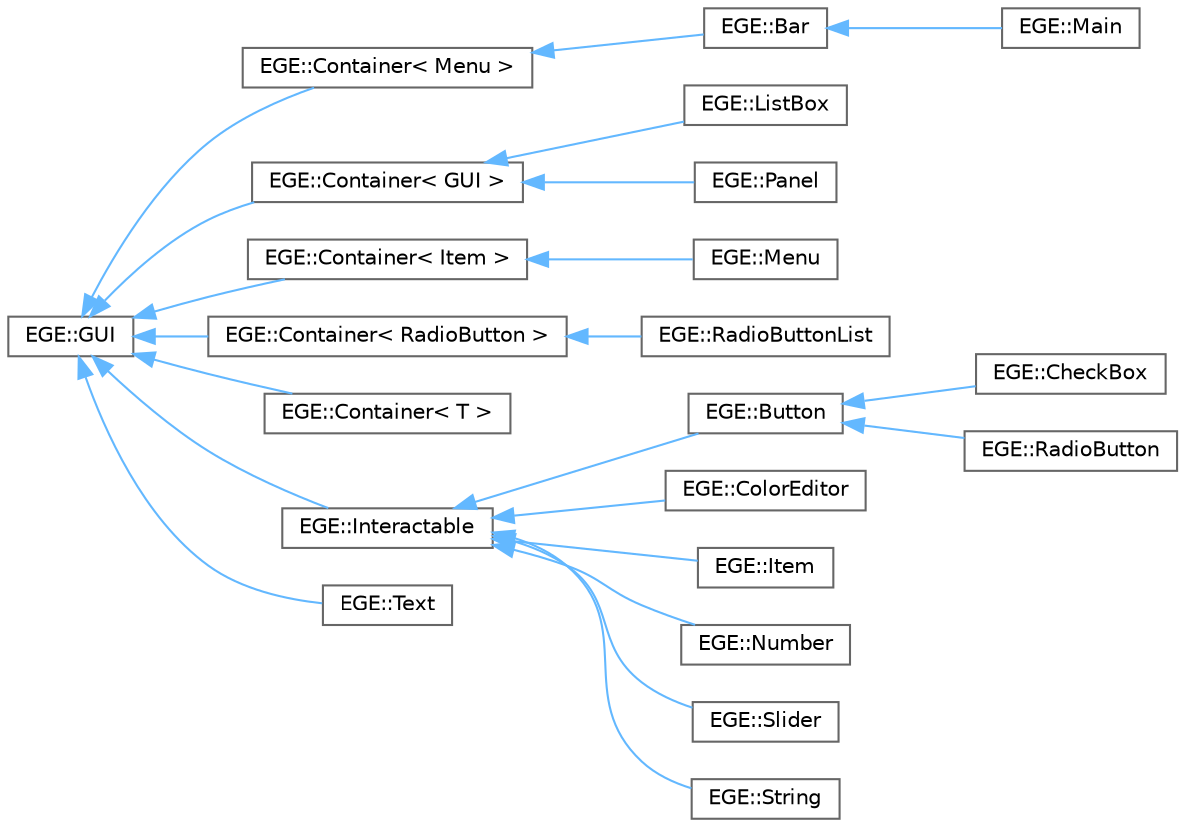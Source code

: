 digraph "Graphical Class Hierarchy"
{
 // LATEX_PDF_SIZE
  bgcolor="transparent";
  edge [fontname=Helvetica,fontsize=10,labelfontname=Helvetica,labelfontsize=10];
  node [fontname=Helvetica,fontsize=10,shape=box,height=0.2,width=0.4];
  rankdir="LR";
  Node0 [id="Node000000",label="EGE::GUI",height=0.2,width=0.4,color="grey40", fillcolor="white", style="filled",URL="$classEGE_1_1GUI.html",tooltip="The GUI class represents a graphical user interface."];
  Node0 -> Node1 [id="edge3_Node000000_Node000001",dir="back",color="steelblue1",style="solid",tooltip=" "];
  Node1 [id="Node000001",label="EGE::Container\< Menu \>",height=0.2,width=0.4,color="grey40", fillcolor="white", style="filled",URL="$classEGE_1_1Container.html",tooltip=" "];
  Node1 -> Node2 [id="edge4_Node000001_Node000002",dir="back",color="steelblue1",style="solid",tooltip=" "];
  Node2 [id="Node000002",label="EGE::Bar",height=0.2,width=0.4,color="grey40", fillcolor="white", style="filled",URL="$classEGE_1_1Bar.html",tooltip="The Bar class represents a menu bar in the GUI."];
  Node2 -> Node3 [id="edge5_Node000002_Node000003",dir="back",color="steelblue1",style="solid",tooltip=" "];
  Node3 [id="Node000003",label="EGE::Main",height=0.2,width=0.4,color="grey40", fillcolor="white", style="filled",URL="$classEGE_1_1Main.html",tooltip="The Main class represents the main menu of the game."];
  Node0 -> Node4 [id="edge6_Node000000_Node000004",dir="back",color="steelblue1",style="solid",tooltip=" "];
  Node4 [id="Node000004",label="EGE::Container\< GUI \>",height=0.2,width=0.4,color="grey40", fillcolor="white", style="filled",URL="$classEGE_1_1Container.html",tooltip=" "];
  Node4 -> Node5 [id="edge7_Node000004_Node000005",dir="back",color="steelblue1",style="solid",tooltip=" "];
  Node5 [id="Node000005",label="EGE::ListBox",height=0.2,width=0.4,color="grey40", fillcolor="white", style="filled",URL="$classEGE_1_1ListBox.html",tooltip="ListBox class represents a GUI component that displays a list of items."];
  Node4 -> Node6 [id="edge8_Node000004_Node000006",dir="back",color="steelblue1",style="solid",tooltip=" "];
  Node6 [id="Node000006",label="EGE::Panel",height=0.2,width=0.4,color="grey40", fillcolor="white", style="filled",URL="$classEGE_1_1Panel.html",tooltip="Represents a panel in the GUI."];
  Node0 -> Node7 [id="edge9_Node000000_Node000007",dir="back",color="steelblue1",style="solid",tooltip=" "];
  Node7 [id="Node000007",label="EGE::Container\< Item \>",height=0.2,width=0.4,color="grey40", fillcolor="white", style="filled",URL="$classEGE_1_1Container.html",tooltip=" "];
  Node7 -> Node8 [id="edge10_Node000007_Node000008",dir="back",color="steelblue1",style="solid",tooltip=" "];
  Node8 [id="Node000008",label="EGE::Menu",height=0.2,width=0.4,color="grey40", fillcolor="white", style="filled",URL="$classEGE_1_1Menu.html",tooltip="Represents a menu in the GUI."];
  Node0 -> Node9 [id="edge11_Node000000_Node000009",dir="back",color="steelblue1",style="solid",tooltip=" "];
  Node9 [id="Node000009",label="EGE::Container\< RadioButton \>",height=0.2,width=0.4,color="grey40", fillcolor="white", style="filled",URL="$classEGE_1_1Container.html",tooltip=" "];
  Node9 -> Node10 [id="edge12_Node000009_Node000010",dir="back",color="steelblue1",style="solid",tooltip=" "];
  Node10 [id="Node000010",label="EGE::RadioButtonList",height=0.2,width=0.4,color="grey40", fillcolor="white", style="filled",URL="$classEGE_1_1RadioButtonList.html",tooltip=" "];
  Node0 -> Node11 [id="edge13_Node000000_Node000011",dir="back",color="steelblue1",style="solid",tooltip=" "];
  Node11 [id="Node000011",label="EGE::Container\< T \>",height=0.2,width=0.4,color="grey40", fillcolor="white", style="filled",URL="$classEGE_1_1Container.html",tooltip="A container class that holds GUI elements."];
  Node0 -> Node12 [id="edge14_Node000000_Node000012",dir="back",color="steelblue1",style="solid",tooltip=" "];
  Node12 [id="Node000012",label="EGE::Interactable",height=0.2,width=0.4,color="grey40", fillcolor="white", style="filled",URL="$classEGE_1_1Interactable.html",tooltip="The base class for interactable GUI elements."];
  Node12 -> Node13 [id="edge15_Node000012_Node000013",dir="back",color="steelblue1",style="solid",tooltip=" "];
  Node13 [id="Node000013",label="EGE::Button",height=0.2,width=0.4,color="grey40", fillcolor="white", style="filled",URL="$classEGE_1_1Button.html",tooltip="Represents a button that can be interacted with."];
  Node13 -> Node14 [id="edge16_Node000013_Node000014",dir="back",color="steelblue1",style="solid",tooltip=" "];
  Node14 [id="Node000014",label="EGE::CheckBox",height=0.2,width=0.4,color="grey40", fillcolor="white", style="filled",URL="$classEGE_1_1CheckBox.html",tooltip="A class representing a checkbox GUI element."];
  Node13 -> Node15 [id="edge17_Node000013_Node000015",dir="back",color="steelblue1",style="solid",tooltip=" "];
  Node15 [id="Node000015",label="EGE::RadioButton",height=0.2,width=0.4,color="grey40", fillcolor="white", style="filled",URL="$classEGE_1_1RadioButton.html",tooltip="Represents a radio button GUI element."];
  Node12 -> Node16 [id="edge18_Node000012_Node000016",dir="back",color="steelblue1",style="solid",tooltip=" "];
  Node16 [id="Node000016",label="EGE::ColorEditor",height=0.2,width=0.4,color="grey40", fillcolor="white", style="filled",URL="$classEGE_1_1ColorEditor.html",tooltip="The ColorEditor class represents an interactable color editor."];
  Node12 -> Node17 [id="edge19_Node000012_Node000017",dir="back",color="steelblue1",style="solid",tooltip=" "];
  Node17 [id="Node000017",label="EGE::Item",height=0.2,width=0.4,color="grey40", fillcolor="white", style="filled",URL="$classEGE_1_1Item.html",tooltip="Represents an item in a menu."];
  Node12 -> Node18 [id="edge20_Node000012_Node000018",dir="back",color="steelblue1",style="solid",tooltip=" "];
  Node18 [id="Node000018",label="EGE::Number",height=0.2,width=0.4,color="grey40", fillcolor="white", style="filled",URL="$classEGE_1_1Number.html",tooltip="The Number class represents an interactable GUI element for inputting numeric values."];
  Node12 -> Node19 [id="edge21_Node000012_Node000019",dir="back",color="steelblue1",style="solid",tooltip=" "];
  Node19 [id="Node000019",label="EGE::Slider",height=0.2,width=0.4,color="grey40", fillcolor="white", style="filled",URL="$classEGE_1_1Slider.html",tooltip="Represents a slider control that allows users to select a value within a specified range."];
  Node12 -> Node20 [id="edge22_Node000012_Node000020",dir="back",color="steelblue1",style="solid",tooltip=" "];
  Node20 [id="Node000020",label="EGE::String",height=0.2,width=0.4,color="grey40", fillcolor="white", style="filled",URL="$classEGE_1_1String.html",tooltip="The String class represents an input field for text content."];
  Node0 -> Node21 [id="edge23_Node000000_Node000021",dir="back",color="steelblue1",style="solid",tooltip=" "];
  Node21 [id="Node000021",label="EGE::Text",height=0.2,width=0.4,color="grey40", fillcolor="white", style="filled",URL="$classEGE_1_1Text.html",tooltip="The Text class represents a GUI element for displaying text."];
}
